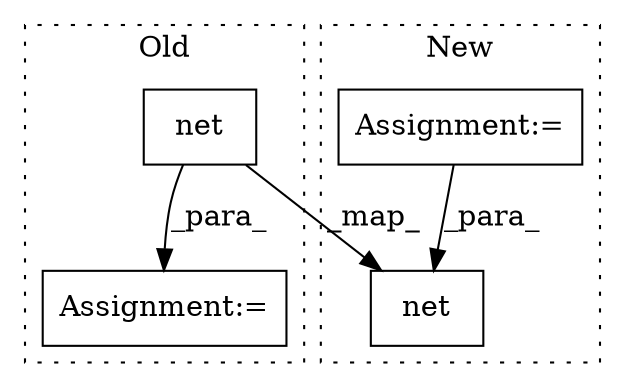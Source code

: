 digraph G {
subgraph cluster0 {
1 [label="net" a="32" s="17940,17952" l="4,1" shape="box"];
3 [label="Assignment:=" a="7" s="17939" l="1" shape="box"];
label = "Old";
style="dotted";
}
subgraph cluster1 {
2 [label="net" a="32" s="18932,18944" l="4,1" shape="box"];
4 [label="Assignment:=" a="7" s="18590" l="8" shape="box"];
label = "New";
style="dotted";
}
1 -> 3 [label="_para_"];
1 -> 2 [label="_map_"];
4 -> 2 [label="_para_"];
}